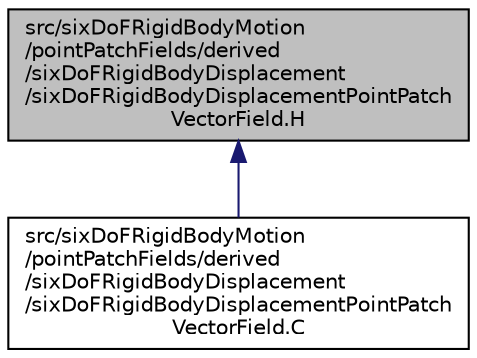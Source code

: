 digraph "src/sixDoFRigidBodyMotion/pointPatchFields/derived/sixDoFRigidBodyDisplacement/sixDoFRigidBodyDisplacementPointPatchVectorField.H"
{
  bgcolor="transparent";
  edge [fontname="Helvetica",fontsize="10",labelfontname="Helvetica",labelfontsize="10"];
  node [fontname="Helvetica",fontsize="10",shape=record];
  Node1 [label="src/sixDoFRigidBodyMotion\l/pointPatchFields/derived\l/sixDoFRigidBodyDisplacement\l/sixDoFRigidBodyDisplacementPointPatch\lVectorField.H",height=0.2,width=0.4,color="black", fillcolor="grey75", style="filled", fontcolor="black"];
  Node1 -> Node2 [dir="back",color="midnightblue",fontsize="10",style="solid",fontname="Helvetica"];
  Node2 [label="src/sixDoFRigidBodyMotion\l/pointPatchFields/derived\l/sixDoFRigidBodyDisplacement\l/sixDoFRigidBodyDisplacementPointPatch\lVectorField.C",height=0.2,width=0.4,color="black",URL="$a10009.html"];
}
